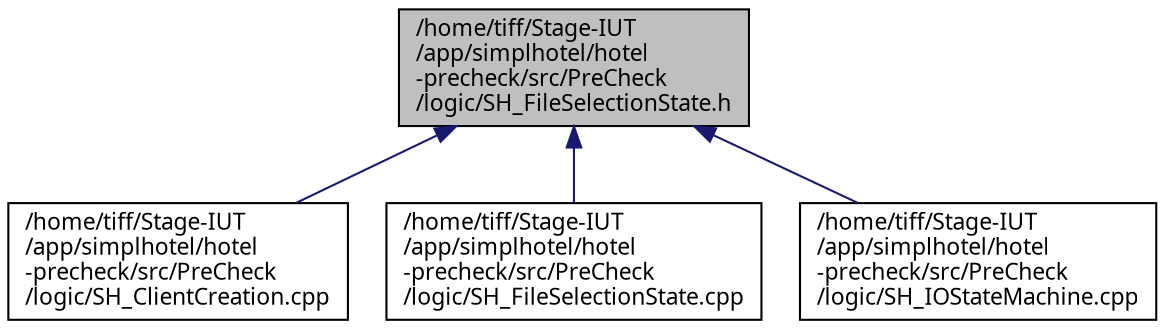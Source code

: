digraph "/home/tiff/Stage-IUT/app/simplhotel/hotel-precheck/src/PreCheck/logic/SH_FileSelectionState.h"
{
 // INTERACTIVE_SVG=YES
  bgcolor="transparent";
  edge [fontname="Verdana",fontsize="11",labelfontname="Verdana",labelfontsize="11"];
  node [fontname="Verdana",fontsize="11",shape=record];
  Node1 [label="/home/tiff/Stage-IUT\l/app/simplhotel/hotel\l-precheck/src/PreCheck\l/logic/SH_FileSelectionState.h",height=0.2,width=0.4,color="black", fillcolor="grey75", style="filled" fontcolor="black"];
  Node1 -> Node2 [dir="back",color="midnightblue",fontsize="11",style="solid",fontname="Verdana"];
  Node2 [label="/home/tiff/Stage-IUT\l/app/simplhotel/hotel\l-precheck/src/PreCheck\l/logic/SH_ClientCreation.cpp",height=0.2,width=0.4,color="black",URL="$SH__ClientCreation_8cpp.html"];
  Node1 -> Node3 [dir="back",color="midnightblue",fontsize="11",style="solid",fontname="Verdana"];
  Node3 [label="/home/tiff/Stage-IUT\l/app/simplhotel/hotel\l-precheck/src/PreCheck\l/logic/SH_FileSelectionState.cpp",height=0.2,width=0.4,color="black",URL="$SH__FileSelectionState_8cpp.html"];
  Node1 -> Node4 [dir="back",color="midnightblue",fontsize="11",style="solid",fontname="Verdana"];
  Node4 [label="/home/tiff/Stage-IUT\l/app/simplhotel/hotel\l-precheck/src/PreCheck\l/logic/SH_IOStateMachine.cpp",height=0.2,width=0.4,color="black",URL="$SH__IOStateMachine_8cpp.html"];
}
